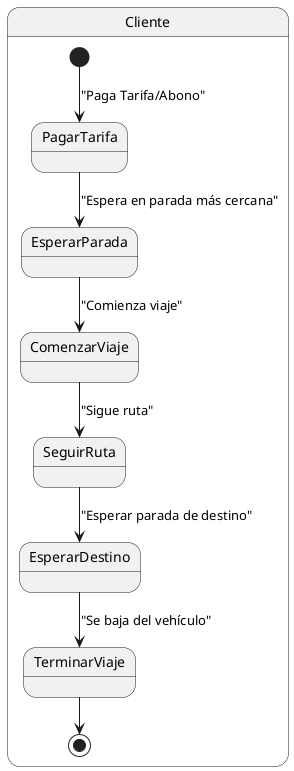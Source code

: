 @startuml
state "Cliente" as Cliente {
    [*] --> PagarTarifa : "Paga Tarifa/Abono"
    PagarTarifa --> EsperarParada : "Espera en parada más cercana"
    EsperarParada --> ComenzarViaje : "Comienza viaje"
    ComenzarViaje --> SeguirRuta : "Sigue ruta"
    SeguirRuta --> EsperarDestino : "Esperar parada de destino"
    EsperarDestino --> TerminarViaje : "Se baja del vehículo"
    TerminarViaje --> [*]
}
@enduml
